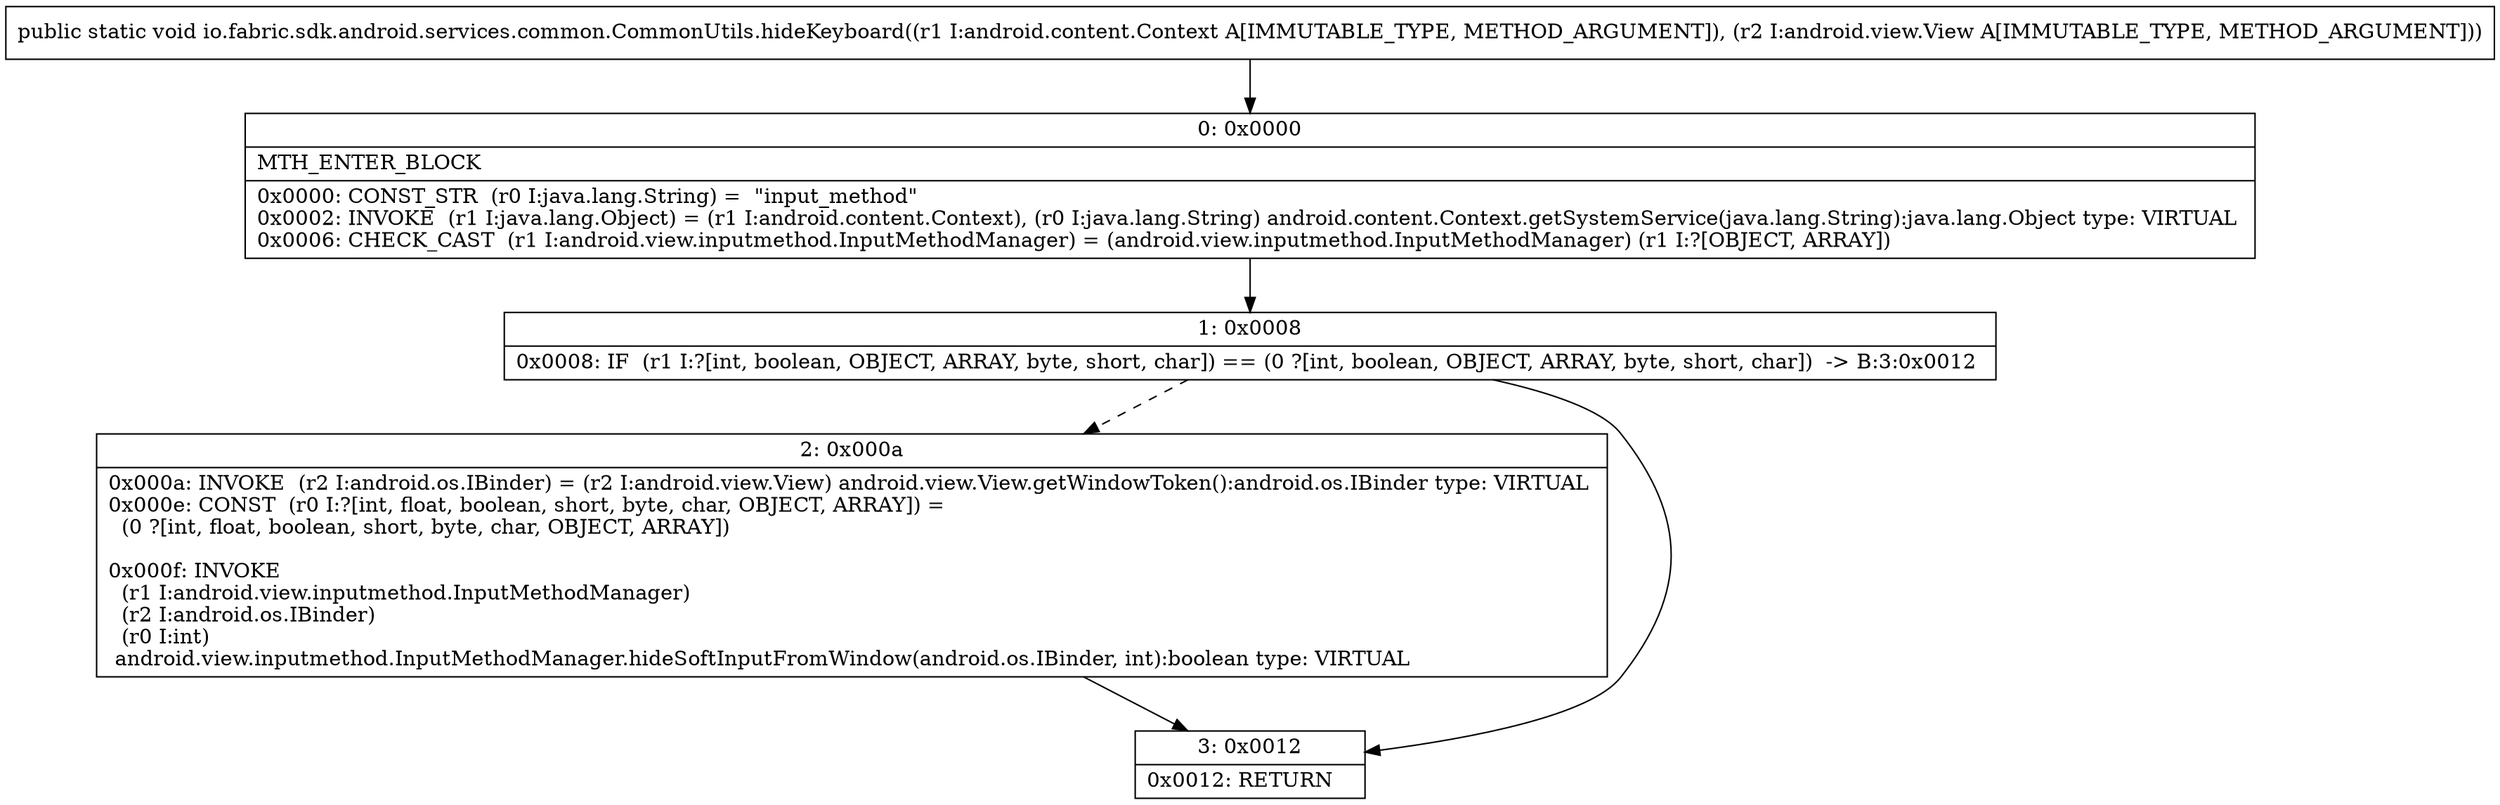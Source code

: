 digraph "CFG forio.fabric.sdk.android.services.common.CommonUtils.hideKeyboard(Landroid\/content\/Context;Landroid\/view\/View;)V" {
Node_0 [shape=record,label="{0\:\ 0x0000|MTH_ENTER_BLOCK\l|0x0000: CONST_STR  (r0 I:java.lang.String) =  \"input_method\" \l0x0002: INVOKE  (r1 I:java.lang.Object) = (r1 I:android.content.Context), (r0 I:java.lang.String) android.content.Context.getSystemService(java.lang.String):java.lang.Object type: VIRTUAL \l0x0006: CHECK_CAST  (r1 I:android.view.inputmethod.InputMethodManager) = (android.view.inputmethod.InputMethodManager) (r1 I:?[OBJECT, ARRAY]) \l}"];
Node_1 [shape=record,label="{1\:\ 0x0008|0x0008: IF  (r1 I:?[int, boolean, OBJECT, ARRAY, byte, short, char]) == (0 ?[int, boolean, OBJECT, ARRAY, byte, short, char])  \-\> B:3:0x0012 \l}"];
Node_2 [shape=record,label="{2\:\ 0x000a|0x000a: INVOKE  (r2 I:android.os.IBinder) = (r2 I:android.view.View) android.view.View.getWindowToken():android.os.IBinder type: VIRTUAL \l0x000e: CONST  (r0 I:?[int, float, boolean, short, byte, char, OBJECT, ARRAY]) = \l  (0 ?[int, float, boolean, short, byte, char, OBJECT, ARRAY])\l \l0x000f: INVOKE  \l  (r1 I:android.view.inputmethod.InputMethodManager)\l  (r2 I:android.os.IBinder)\l  (r0 I:int)\l android.view.inputmethod.InputMethodManager.hideSoftInputFromWindow(android.os.IBinder, int):boolean type: VIRTUAL \l}"];
Node_3 [shape=record,label="{3\:\ 0x0012|0x0012: RETURN   \l}"];
MethodNode[shape=record,label="{public static void io.fabric.sdk.android.services.common.CommonUtils.hideKeyboard((r1 I:android.content.Context A[IMMUTABLE_TYPE, METHOD_ARGUMENT]), (r2 I:android.view.View A[IMMUTABLE_TYPE, METHOD_ARGUMENT])) }"];
MethodNode -> Node_0;
Node_0 -> Node_1;
Node_1 -> Node_2[style=dashed];
Node_1 -> Node_3;
Node_2 -> Node_3;
}

